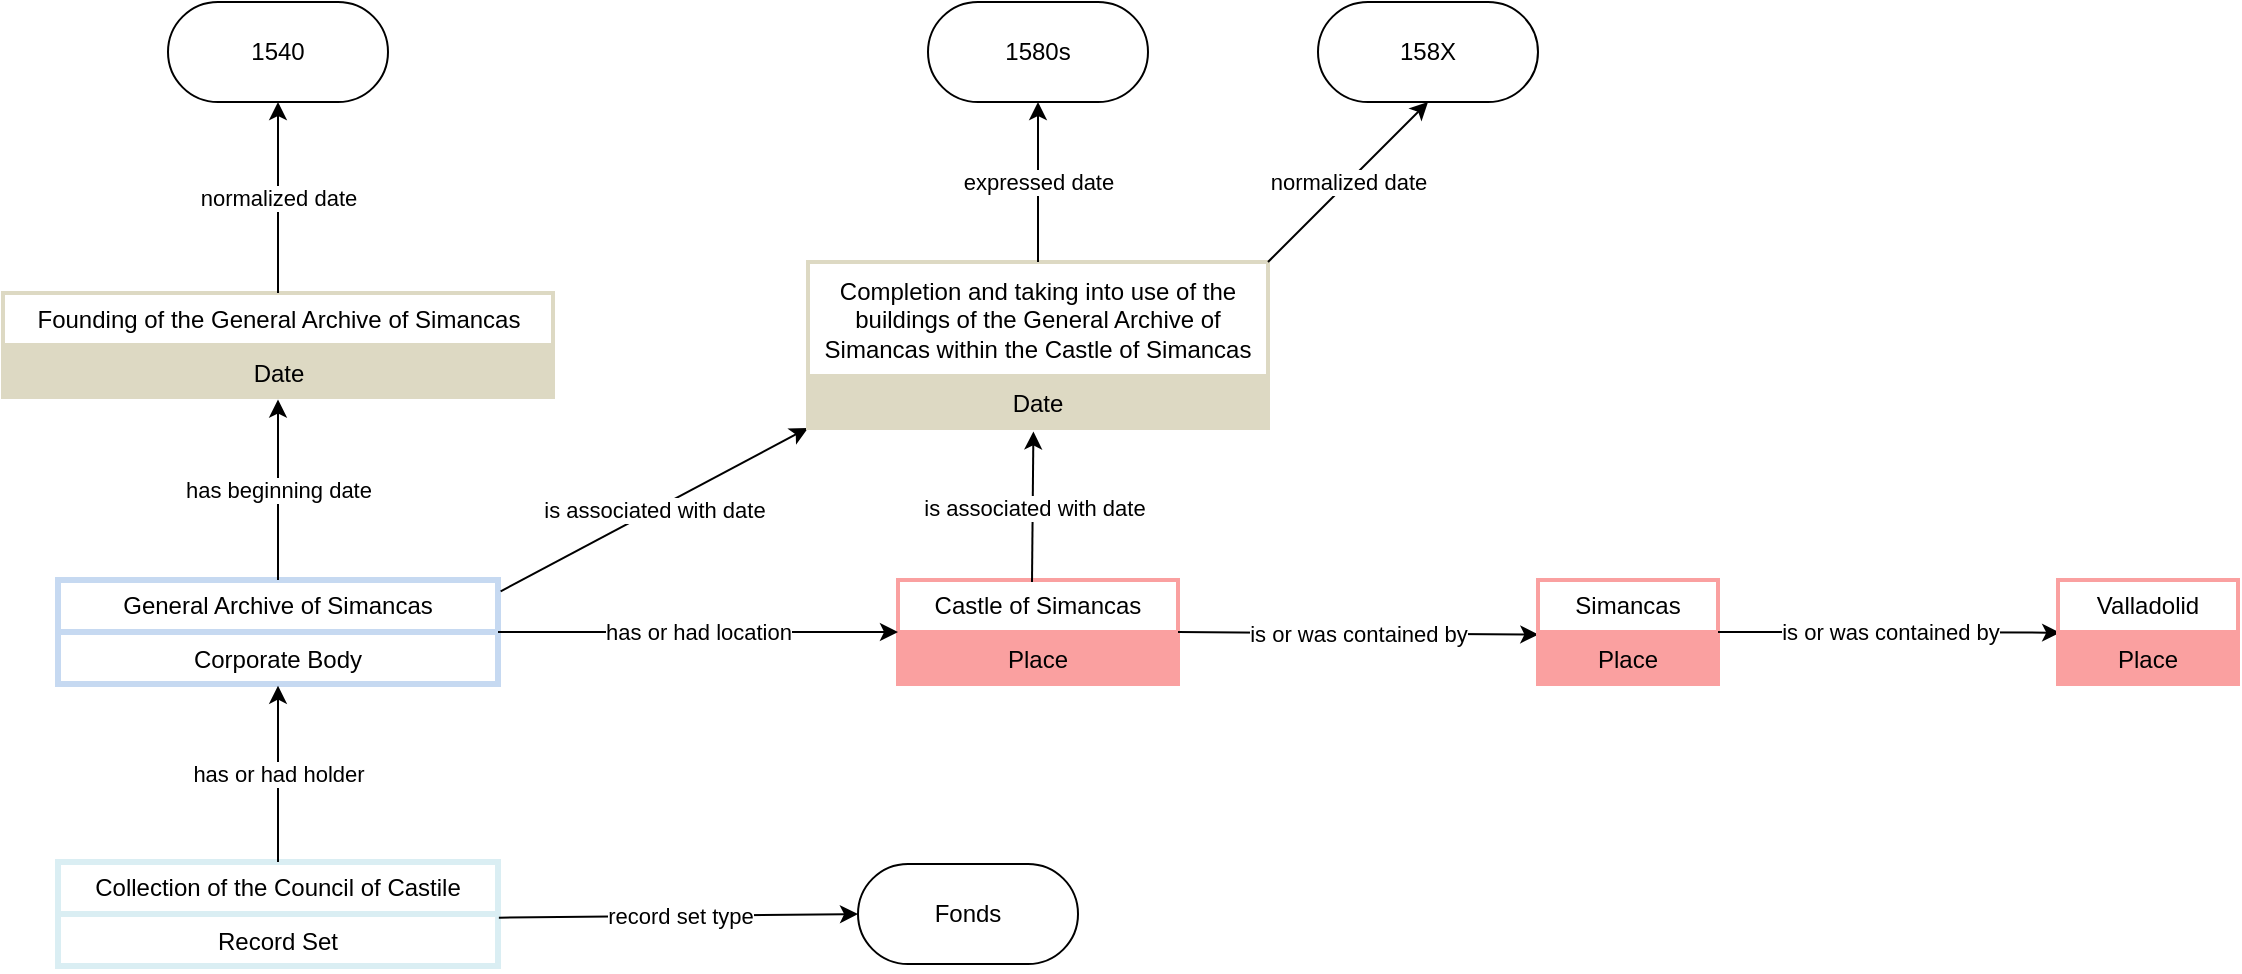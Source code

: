 <mxfile version="28.2.3">
  <diagram name="Page-1" id="LZ5sX_UQB9Ga61Ny_m43">
    <mxGraphModel dx="1243" dy="809" grid="1" gridSize="10" guides="1" tooltips="1" connect="1" arrows="1" fold="1" page="1" pageScale="1" pageWidth="4681" pageHeight="3300" math="0" shadow="0">
      <root>
        <mxCell id="0" />
        <mxCell id="1" parent="0" />
        <mxCell id="EedAa5cOmFAYyV0mvgN3-1" value="General Archive of Simancas" style="swimlane;fontStyle=0;childLayout=stackLayout;horizontal=1;startSize=26;strokeColor=#C6D9F1;strokeWidth=3;fillColor=none;horizontalStack=0;resizeParent=1;resizeParentMax=0;resizeLast=0;collapsible=1;marginBottom=0;whiteSpace=wrap;html=1;" parent="1" vertex="1">
          <mxGeometry x="290" y="309" width="220" height="52" as="geometry" />
        </mxCell>
        <mxCell id="EedAa5cOmFAYyV0mvgN3-2" value="Corporate Body" style="text;strokeColor=#C6D9F1;strokeWidth=3;fillColor=none;align=center;verticalAlign=top;spacingLeft=4;spacingRight=4;overflow=hidden;rotatable=0;points=[[0,0.5],[1,0.5]];portConstraint=eastwest;whiteSpace=wrap;html=1;" parent="EedAa5cOmFAYyV0mvgN3-1" vertex="1">
          <mxGeometry y="26" width="220" height="26" as="geometry" />
        </mxCell>
        <mxCell id="EedAa5cOmFAYyV0mvgN3-7" value="Castle of Simancas" style="swimlane;fontStyle=0;childLayout=stackLayout;horizontal=1;startSize=26;strokeColor=#FAA0A0;strokeWidth=2;fillColor=none;horizontalStack=0;resizeParent=1;resizeParentMax=0;resizeLast=0;collapsible=1;marginBottom=0;whiteSpace=wrap;html=1;" parent="1" vertex="1">
          <mxGeometry x="710" y="309" width="140" height="52" as="geometry" />
        </mxCell>
        <mxCell id="EedAa5cOmFAYyV0mvgN3-8" value="Place" style="text;strokeColor=#FAA0A0;strokeWidth=2;fillColor=#FAA0A0;align=center;verticalAlign=top;spacingLeft=4;spacingRight=4;overflow=hidden;rotatable=0;points=[[0,0.5],[1,0.5]];portConstraint=eastwest;whiteSpace=wrap;html=1;" parent="EedAa5cOmFAYyV0mvgN3-7" vertex="1">
          <mxGeometry y="26" width="140" height="26" as="geometry" />
        </mxCell>
        <mxCell id="EedAa5cOmFAYyV0mvgN3-9" value="" style="endArrow=classic;html=1;rounded=0;entryX=0.002;entryY=0.049;entryDx=0;entryDy=0;entryPerimeter=0;exitX=1;exitY=0.5;exitDx=0;exitDy=0;" parent="1" target="EedAa5cOmFAYyV0mvgN3-12" edge="1" source="EedAa5cOmFAYyV0mvgN3-7">
          <mxGeometry relative="1" as="geometry">
            <mxPoint x="880" y="337" as="sourcePoint" />
            <mxPoint x="1060" y="337" as="targetPoint" />
          </mxGeometry>
        </mxCell>
        <mxCell id="EedAa5cOmFAYyV0mvgN3-10" value="is or was contained by" style="edgeLabel;resizable=0;html=1;;align=center;verticalAlign=middle;" parent="EedAa5cOmFAYyV0mvgN3-9" connectable="0" vertex="1">
          <mxGeometry relative="1" as="geometry" />
        </mxCell>
        <mxCell id="EedAa5cOmFAYyV0mvgN3-11" value="Simancas" style="swimlane;fontStyle=0;childLayout=stackLayout;horizontal=1;startSize=26;strokeColor=#FAA0A0;strokeWidth=2;fillColor=none;horizontalStack=0;resizeParent=1;resizeParentMax=0;resizeLast=0;collapsible=1;marginBottom=0;whiteSpace=wrap;html=1;" parent="1" vertex="1">
          <mxGeometry x="1030" y="309" width="90" height="52" as="geometry" />
        </mxCell>
        <mxCell id="EedAa5cOmFAYyV0mvgN3-12" value="Place" style="text;strokeColor=#FAA0A0;strokeWidth=2;fillColor=#FAA0A0;align=center;verticalAlign=top;spacingLeft=4;spacingRight=4;overflow=hidden;rotatable=0;points=[[0,0.5],[1,0.5]];portConstraint=eastwest;whiteSpace=wrap;html=1;" parent="EedAa5cOmFAYyV0mvgN3-11" vertex="1">
          <mxGeometry y="26" width="90" height="26" as="geometry" />
        </mxCell>
        <mxCell id="EedAa5cOmFAYyV0mvgN3-16" value="" style="endArrow=classic;html=1;rounded=0;exitX=1;exitY=0.5;exitDx=0;exitDy=0;entryX=0.012;entryY=0.013;entryDx=0;entryDy=0;entryPerimeter=0;" parent="1" source="EedAa5cOmFAYyV0mvgN3-11" target="EedAa5cOmFAYyV0mvgN3-19" edge="1">
          <mxGeometry relative="1" as="geometry">
            <mxPoint x="1170" y="336" as="sourcePoint" />
            <mxPoint x="1350" y="336" as="targetPoint" />
          </mxGeometry>
        </mxCell>
        <mxCell id="EedAa5cOmFAYyV0mvgN3-17" value="is or was contained by" style="edgeLabel;resizable=0;html=1;;align=center;verticalAlign=middle;" parent="EedAa5cOmFAYyV0mvgN3-16" connectable="0" vertex="1">
          <mxGeometry relative="1" as="geometry" />
        </mxCell>
        <mxCell id="EedAa5cOmFAYyV0mvgN3-18" value="Valladolid" style="swimlane;fontStyle=0;childLayout=stackLayout;horizontal=1;startSize=26;strokeColor=#FAA0A0;strokeWidth=2;fillColor=none;horizontalStack=0;resizeParent=1;resizeParentMax=0;resizeLast=0;collapsible=1;marginBottom=0;whiteSpace=wrap;html=1;" parent="1" vertex="1">
          <mxGeometry x="1290" y="309" width="90" height="52" as="geometry" />
        </mxCell>
        <mxCell id="EedAa5cOmFAYyV0mvgN3-19" value="Place" style="text;strokeColor=#FAA0A0;strokeWidth=2;fillColor=#FAA0A0;align=center;verticalAlign=top;spacingLeft=4;spacingRight=4;overflow=hidden;rotatable=0;points=[[0,0.5],[1,0.5]];portConstraint=eastwest;whiteSpace=wrap;html=1;" parent="EedAa5cOmFAYyV0mvgN3-18" vertex="1">
          <mxGeometry y="26" width="90" height="26" as="geometry" />
        </mxCell>
        <mxCell id="SC_8lG-UtxNycMUHuPiH-1" value="Collection of the Council of Castile" style="swimlane;fontStyle=0;childLayout=stackLayout;horizontal=1;startSize=26;strokeColor=#DAEEF3;fillColor=none;strokeWidth=3;horizontalStack=0;resizeParent=1;resizeParentMax=0;resizeLast=0;collapsible=1;marginBottom=0;whiteSpace=wrap;html=1;" parent="1" vertex="1">
          <mxGeometry x="290" y="450" width="220" height="52" as="geometry" />
        </mxCell>
        <mxCell id="SC_8lG-UtxNycMUHuPiH-2" value="Record Set" style="text;strokeColor=#DAEEF3;strokeWidth=3;fillColor=none;align=center;verticalAlign=top;spacingLeft=4;spacingRight=4;overflow=hidden;rotatable=0;points=[[0,0.5],[1,0.5]];portConstraint=eastwest;whiteSpace=wrap;html=1;" parent="SC_8lG-UtxNycMUHuPiH-1" vertex="1">
          <mxGeometry y="26" width="220" height="26" as="geometry" />
        </mxCell>
        <mxCell id="SC_8lG-UtxNycMUHuPiH-3" value="" style="endArrow=classic;html=1;rounded=0;exitX=0.5;exitY=0;exitDx=0;exitDy=0;entryX=0.5;entryY=1.032;entryDx=0;entryDy=0;entryPerimeter=0;" parent="1" source="SC_8lG-UtxNycMUHuPiH-1" target="EedAa5cOmFAYyV0mvgN3-2" edge="1">
          <mxGeometry relative="1" as="geometry">
            <mxPoint x="400" y="447" as="sourcePoint" />
            <mxPoint x="400" y="370" as="targetPoint" />
          </mxGeometry>
        </mxCell>
        <mxCell id="SC_8lG-UtxNycMUHuPiH-4" value="has or had holder" style="edgeLabel;resizable=0;html=1;;align=center;verticalAlign=middle;" parent="SC_8lG-UtxNycMUHuPiH-3" connectable="0" vertex="1">
          <mxGeometry relative="1" as="geometry" />
        </mxCell>
        <mxCell id="SC_8lG-UtxNycMUHuPiH-5" value="" style="endArrow=classic;html=1;rounded=0;entryX=0.5;entryY=1.049;entryDx=0;entryDy=0;entryPerimeter=0;exitX=0.5;exitY=0;exitDx=0;exitDy=0;" parent="1" target="SC_8lG-UtxNycMUHuPiH-8" edge="1" source="EedAa5cOmFAYyV0mvgN3-1">
          <mxGeometry relative="1" as="geometry">
            <mxPoint x="399.71" y="270.0" as="sourcePoint" />
            <mxPoint x="399.71" y="180" as="targetPoint" />
          </mxGeometry>
        </mxCell>
        <mxCell id="SC_8lG-UtxNycMUHuPiH-6" value="has beginning date" style="edgeLabel;resizable=0;html=1;;align=center;verticalAlign=middle;" parent="SC_8lG-UtxNycMUHuPiH-5" connectable="0" vertex="1">
          <mxGeometry relative="1" as="geometry" />
        </mxCell>
        <mxCell id="SC_8lG-UtxNycMUHuPiH-7" value="Founding of the General Archive of Simancas" style="swimlane;fontStyle=0;childLayout=stackLayout;horizontal=1;startSize=26;strokeColor=#DDD9C3;strokeWidth=2;fillColor=none;horizontalStack=0;resizeParent=1;resizeParentMax=0;resizeLast=0;collapsible=1;marginBottom=0;whiteSpace=wrap;html=1;" parent="1" vertex="1">
          <mxGeometry x="262.5" y="165.5" width="275" height="52" as="geometry" />
        </mxCell>
        <mxCell id="SC_8lG-UtxNycMUHuPiH-8" value="Date" style="text;strokeColor=#DDD9C3;strokeWidth=2;fillColor=#DDD9C3;align=center;verticalAlign=top;spacingLeft=4;spacingRight=4;overflow=hidden;rotatable=0;points=[[0,0.5],[1,0.5]];portConstraint=eastwest;whiteSpace=wrap;html=1;" parent="SC_8lG-UtxNycMUHuPiH-7" vertex="1">
          <mxGeometry y="26" width="275" height="26" as="geometry" />
        </mxCell>
        <mxCell id="SC_8lG-UtxNycMUHuPiH-9" value="" style="endArrow=classic;html=1;rounded=0;exitX=0.5;exitY=0;exitDx=0;exitDy=0;entryX=0.5;entryY=1;entryDx=0;entryDy=0;" parent="1" source="SC_8lG-UtxNycMUHuPiH-7" target="SC_8lG-UtxNycMUHuPiH-11" edge="1">
          <mxGeometry relative="1" as="geometry">
            <mxPoint x="400" y="130" as="sourcePoint" />
            <mxPoint x="400" y="100" as="targetPoint" />
          </mxGeometry>
        </mxCell>
        <mxCell id="SC_8lG-UtxNycMUHuPiH-10" value="normalized date" style="edgeLabel;resizable=0;html=1;;align=center;verticalAlign=middle;" parent="SC_8lG-UtxNycMUHuPiH-9" connectable="0" vertex="1">
          <mxGeometry relative="1" as="geometry" />
        </mxCell>
        <mxCell id="SC_8lG-UtxNycMUHuPiH-11" value="1540" style="html=1;whiteSpace=wrap;rounded=1;arcSize=50;" parent="1" vertex="1">
          <mxGeometry x="345" y="20" width="110" height="50" as="geometry" />
        </mxCell>
        <mxCell id="SC_8lG-UtxNycMUHuPiH-12" value="" style="endArrow=classic;html=1;rounded=0;exitX=1.006;exitY=0.109;exitDx=0;exitDy=0;exitPerimeter=0;entryX=0;entryY=1;entryDx=0;entryDy=0;" parent="1" source="EedAa5cOmFAYyV0mvgN3-1" target="SC_8lG-UtxNycMUHuPiH-14" edge="1">
          <mxGeometry relative="1" as="geometry">
            <mxPoint x="537.5" y="270.0" as="sourcePoint" />
            <mxPoint x="760" y="180" as="targetPoint" />
          </mxGeometry>
        </mxCell>
        <mxCell id="SC_8lG-UtxNycMUHuPiH-13" value="is associated with date" style="edgeLabel;resizable=0;html=1;;align=center;verticalAlign=middle;" parent="SC_8lG-UtxNycMUHuPiH-12" connectable="0" vertex="1">
          <mxGeometry relative="1" as="geometry" />
        </mxCell>
        <mxCell id="SC_8lG-UtxNycMUHuPiH-14" value="Completion and taking into use of the buildings of the General Archive of Simancas within the Castle of Simancas" style="swimlane;fontStyle=0;childLayout=stackLayout;horizontal=1;startSize=57;strokeColor=#DDD9C3;strokeWidth=2;fillColor=none;horizontalStack=0;resizeParent=1;resizeParentMax=0;resizeLast=0;collapsible=1;marginBottom=0;whiteSpace=wrap;html=1;" parent="1" vertex="1">
          <mxGeometry x="665" y="150" width="230" height="83" as="geometry" />
        </mxCell>
        <mxCell id="SC_8lG-UtxNycMUHuPiH-15" value="Date" style="text;strokeColor=#DDD9C3;strokeWidth=2;fillColor=#DDD9C3;align=center;verticalAlign=top;spacingLeft=4;spacingRight=4;overflow=hidden;rotatable=0;points=[[0,0.5],[1,0.5]];portConstraint=eastwest;whiteSpace=wrap;html=1;" parent="SC_8lG-UtxNycMUHuPiH-14" vertex="1">
          <mxGeometry y="57" width="230" height="26" as="geometry" />
        </mxCell>
        <mxCell id="SC_8lG-UtxNycMUHuPiH-16" value="" style="endArrow=classic;html=1;rounded=0;entryX=0.5;entryY=1;entryDx=0;entryDy=0;exitX=0.5;exitY=0;exitDx=0;exitDy=0;" parent="1" source="SC_8lG-UtxNycMUHuPiH-14" target="SC_8lG-UtxNycMUHuPiH-18" edge="1">
          <mxGeometry relative="1" as="geometry">
            <mxPoint x="780" y="160" as="sourcePoint" />
            <mxPoint x="790" y="100" as="targetPoint" />
          </mxGeometry>
        </mxCell>
        <mxCell id="SC_8lG-UtxNycMUHuPiH-17" value="expressed date" style="edgeLabel;resizable=0;html=1;;align=center;verticalAlign=middle;" parent="SC_8lG-UtxNycMUHuPiH-16" connectable="0" vertex="1">
          <mxGeometry relative="1" as="geometry" />
        </mxCell>
        <mxCell id="SC_8lG-UtxNycMUHuPiH-18" value="1580s" style="html=1;whiteSpace=wrap;rounded=1;arcSize=50;" parent="1" vertex="1">
          <mxGeometry x="725" y="20" width="110" height="50" as="geometry" />
        </mxCell>
        <mxCell id="SC_8lG-UtxNycMUHuPiH-19" value="" style="endArrow=classic;html=1;rounded=0;exitX=1;exitY=0;exitDx=0;exitDy=0;entryX=0.5;entryY=1;entryDx=0;entryDy=0;" parent="1" target="SC_8lG-UtxNycMUHuPiH-21" edge="1" source="SC_8lG-UtxNycMUHuPiH-14">
          <mxGeometry relative="1" as="geometry">
            <mxPoint x="900" y="163" as="sourcePoint" />
            <mxPoint x="940" y="110" as="targetPoint" />
          </mxGeometry>
        </mxCell>
        <mxCell id="SC_8lG-UtxNycMUHuPiH-20" value="normalized date" style="edgeLabel;resizable=0;html=1;;align=center;verticalAlign=middle;" parent="SC_8lG-UtxNycMUHuPiH-19" connectable="0" vertex="1">
          <mxGeometry relative="1" as="geometry" />
        </mxCell>
        <mxCell id="SC_8lG-UtxNycMUHuPiH-21" value="158X" style="html=1;whiteSpace=wrap;rounded=1;arcSize=50;" parent="1" vertex="1">
          <mxGeometry x="920" y="20" width="110" height="50" as="geometry" />
        </mxCell>
        <mxCell id="SC_8lG-UtxNycMUHuPiH-26" value="" style="endArrow=classic;html=1;rounded=0;exitX=1.002;exitY=0.071;exitDx=0;exitDy=0;exitPerimeter=0;entryX=0;entryY=0.5;entryDx=0;entryDy=0;" parent="1" source="SC_8lG-UtxNycMUHuPiH-2" target="gMCBCszvSgnfh3zT-MuH-3" edge="1">
          <mxGeometry relative="1" as="geometry">
            <mxPoint x="537.5" y="476" as="sourcePoint" />
            <mxPoint x="690.405" y="478.964" as="targetPoint" />
          </mxGeometry>
        </mxCell>
        <mxCell id="SC_8lG-UtxNycMUHuPiH-27" value="record set type" style="edgeLabel;resizable=0;html=1;;align=center;verticalAlign=middle;" parent="SC_8lG-UtxNycMUHuPiH-26" connectable="0" vertex="1">
          <mxGeometry relative="1" as="geometry" />
        </mxCell>
        <mxCell id="gMCBCszvSgnfh3zT-MuH-3" value="Fonds" style="html=1;whiteSpace=wrap;rounded=1;arcSize=50;" vertex="1" parent="1">
          <mxGeometry x="690.005" y="451.004" width="110" height="50" as="geometry" />
        </mxCell>
        <mxCell id="gMCBCszvSgnfh3zT-MuH-4" value="" style="endArrow=classic;html=1;rounded=0;entryX=0.49;entryY=1.066;entryDx=0;entryDy=0;entryPerimeter=0;" edge="1" parent="1" target="SC_8lG-UtxNycMUHuPiH-15">
          <mxGeometry relative="1" as="geometry">
            <mxPoint x="777" y="310" as="sourcePoint" />
            <mxPoint x="780" y="230" as="targetPoint" />
          </mxGeometry>
        </mxCell>
        <mxCell id="gMCBCszvSgnfh3zT-MuH-5" value="is associated with date" style="edgeLabel;resizable=0;html=1;;align=center;verticalAlign=middle;" connectable="0" vertex="1" parent="gMCBCszvSgnfh3zT-MuH-4">
          <mxGeometry relative="1" as="geometry" />
        </mxCell>
        <mxCell id="gMCBCszvSgnfh3zT-MuH-6" value="" style="endArrow=classic;html=1;rounded=0;exitX=1;exitY=0.5;exitDx=0;exitDy=0;entryX=0;entryY=0.5;entryDx=0;entryDy=0;" edge="1" parent="1" source="EedAa5cOmFAYyV0mvgN3-1" target="EedAa5cOmFAYyV0mvgN3-7">
          <mxGeometry relative="1" as="geometry">
            <mxPoint x="530.3" y="335.5" as="sourcePoint" />
            <mxPoint x="680" y="335" as="targetPoint" />
          </mxGeometry>
        </mxCell>
        <mxCell id="gMCBCszvSgnfh3zT-MuH-7" value="has or had location" style="edgeLabel;resizable=0;html=1;;align=center;verticalAlign=middle;" connectable="0" vertex="1" parent="gMCBCszvSgnfh3zT-MuH-6">
          <mxGeometry relative="1" as="geometry" />
        </mxCell>
      </root>
    </mxGraphModel>
  </diagram>
</mxfile>
